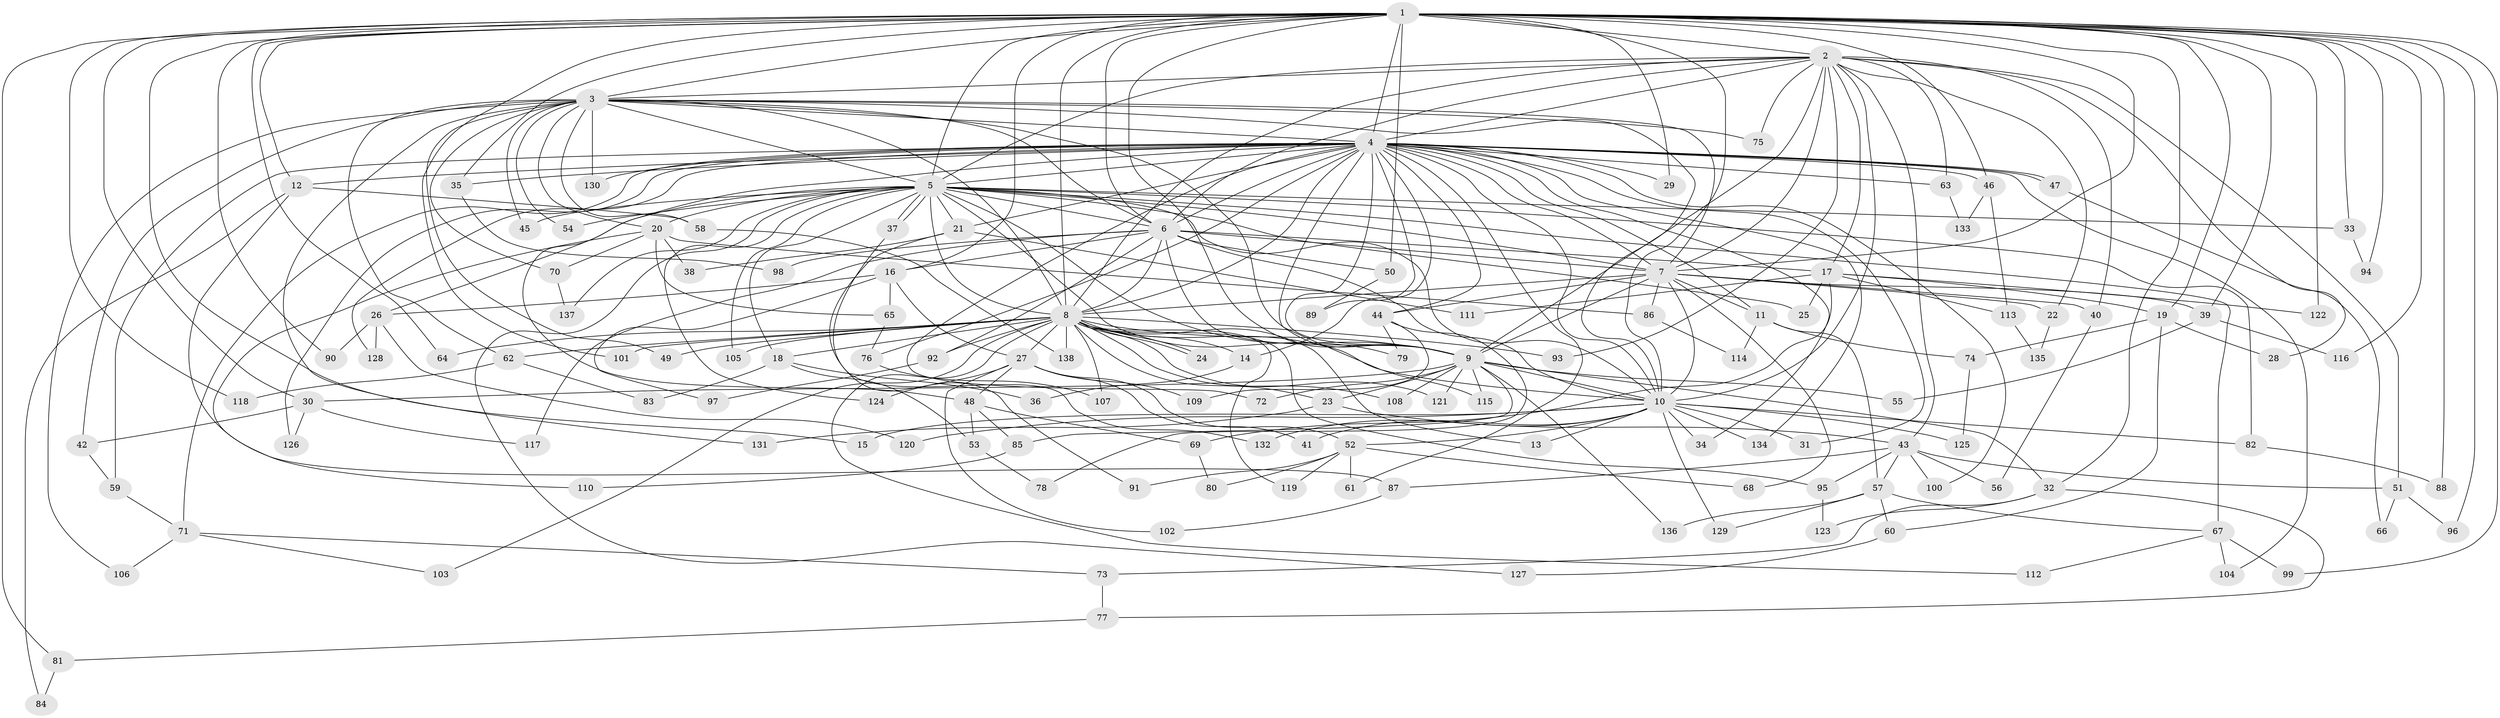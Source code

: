 // Generated by graph-tools (version 1.1) at 2025/45/03/09/25 04:45:52]
// undirected, 138 vertices, 301 edges
graph export_dot {
graph [start="1"]
  node [color=gray90,style=filled];
  1;
  2;
  3;
  4;
  5;
  6;
  7;
  8;
  9;
  10;
  11;
  12;
  13;
  14;
  15;
  16;
  17;
  18;
  19;
  20;
  21;
  22;
  23;
  24;
  25;
  26;
  27;
  28;
  29;
  30;
  31;
  32;
  33;
  34;
  35;
  36;
  37;
  38;
  39;
  40;
  41;
  42;
  43;
  44;
  45;
  46;
  47;
  48;
  49;
  50;
  51;
  52;
  53;
  54;
  55;
  56;
  57;
  58;
  59;
  60;
  61;
  62;
  63;
  64;
  65;
  66;
  67;
  68;
  69;
  70;
  71;
  72;
  73;
  74;
  75;
  76;
  77;
  78;
  79;
  80;
  81;
  82;
  83;
  84;
  85;
  86;
  87;
  88;
  89;
  90;
  91;
  92;
  93;
  94;
  95;
  96;
  97;
  98;
  99;
  100;
  101;
  102;
  103;
  104;
  105;
  106;
  107;
  108;
  109;
  110;
  111;
  112;
  113;
  114;
  115;
  116;
  117;
  118;
  119;
  120;
  121;
  122;
  123;
  124;
  125;
  126;
  127;
  128;
  129;
  130;
  131;
  132;
  133;
  134;
  135;
  136;
  137;
  138;
  1 -- 2;
  1 -- 3;
  1 -- 4;
  1 -- 5;
  1 -- 6;
  1 -- 7;
  1 -- 8;
  1 -- 9;
  1 -- 10;
  1 -- 12;
  1 -- 15;
  1 -- 16;
  1 -- 19;
  1 -- 29;
  1 -- 30;
  1 -- 32;
  1 -- 33;
  1 -- 35;
  1 -- 39;
  1 -- 46;
  1 -- 50;
  1 -- 64;
  1 -- 81;
  1 -- 88;
  1 -- 90;
  1 -- 94;
  1 -- 96;
  1 -- 99;
  1 -- 101;
  1 -- 116;
  1 -- 118;
  1 -- 122;
  2 -- 3;
  2 -- 4;
  2 -- 5;
  2 -- 6;
  2 -- 7;
  2 -- 8;
  2 -- 9;
  2 -- 10;
  2 -- 17;
  2 -- 22;
  2 -- 28;
  2 -- 40;
  2 -- 43;
  2 -- 51;
  2 -- 63;
  2 -- 75;
  2 -- 93;
  3 -- 4;
  3 -- 5;
  3 -- 6;
  3 -- 7;
  3 -- 8;
  3 -- 9;
  3 -- 10;
  3 -- 20;
  3 -- 42;
  3 -- 45;
  3 -- 49;
  3 -- 54;
  3 -- 58;
  3 -- 62;
  3 -- 70;
  3 -- 75;
  3 -- 106;
  3 -- 130;
  3 -- 131;
  4 -- 5;
  4 -- 6;
  4 -- 7;
  4 -- 8;
  4 -- 9;
  4 -- 10;
  4 -- 11;
  4 -- 12;
  4 -- 14;
  4 -- 21;
  4 -- 29;
  4 -- 31;
  4 -- 34;
  4 -- 35;
  4 -- 44;
  4 -- 46;
  4 -- 47;
  4 -- 47;
  4 -- 48;
  4 -- 59;
  4 -- 61;
  4 -- 63;
  4 -- 71;
  4 -- 72;
  4 -- 76;
  4 -- 89;
  4 -- 100;
  4 -- 104;
  4 -- 115;
  4 -- 126;
  4 -- 128;
  4 -- 130;
  4 -- 134;
  5 -- 6;
  5 -- 7;
  5 -- 8;
  5 -- 9;
  5 -- 10;
  5 -- 18;
  5 -- 20;
  5 -- 21;
  5 -- 25;
  5 -- 26;
  5 -- 33;
  5 -- 37;
  5 -- 37;
  5 -- 45;
  5 -- 54;
  5 -- 67;
  5 -- 79;
  5 -- 82;
  5 -- 105;
  5 -- 124;
  5 -- 127;
  5 -- 137;
  6 -- 7;
  6 -- 8;
  6 -- 9;
  6 -- 10;
  6 -- 16;
  6 -- 17;
  6 -- 50;
  6 -- 92;
  6 -- 98;
  6 -- 117;
  7 -- 8;
  7 -- 9;
  7 -- 10;
  7 -- 11;
  7 -- 22;
  7 -- 39;
  7 -- 40;
  7 -- 44;
  7 -- 68;
  7 -- 86;
  8 -- 9;
  8 -- 10;
  8 -- 13;
  8 -- 14;
  8 -- 18;
  8 -- 23;
  8 -- 24;
  8 -- 24;
  8 -- 27;
  8 -- 49;
  8 -- 62;
  8 -- 64;
  8 -- 92;
  8 -- 93;
  8 -- 95;
  8 -- 101;
  8 -- 103;
  8 -- 105;
  8 -- 107;
  8 -- 108;
  8 -- 112;
  8 -- 119;
  8 -- 121;
  8 -- 138;
  9 -- 10;
  9 -- 23;
  9 -- 30;
  9 -- 32;
  9 -- 55;
  9 -- 72;
  9 -- 85;
  9 -- 108;
  9 -- 115;
  9 -- 121;
  9 -- 136;
  10 -- 13;
  10 -- 15;
  10 -- 31;
  10 -- 34;
  10 -- 41;
  10 -- 52;
  10 -- 82;
  10 -- 120;
  10 -- 125;
  10 -- 129;
  10 -- 132;
  10 -- 134;
  11 -- 57;
  11 -- 74;
  11 -- 114;
  12 -- 58;
  12 -- 84;
  12 -- 87;
  14 -- 36;
  16 -- 26;
  16 -- 27;
  16 -- 65;
  16 -- 97;
  17 -- 19;
  17 -- 25;
  17 -- 69;
  17 -- 111;
  17 -- 113;
  17 -- 122;
  18 -- 36;
  18 -- 53;
  18 -- 83;
  19 -- 28;
  19 -- 60;
  19 -- 74;
  20 -- 38;
  20 -- 65;
  20 -- 70;
  20 -- 86;
  20 -- 110;
  21 -- 38;
  21 -- 91;
  21 -- 111;
  22 -- 135;
  23 -- 43;
  23 -- 131;
  26 -- 90;
  26 -- 120;
  26 -- 128;
  27 -- 41;
  27 -- 48;
  27 -- 52;
  27 -- 102;
  27 -- 109;
  27 -- 124;
  30 -- 42;
  30 -- 117;
  30 -- 126;
  32 -- 73;
  32 -- 77;
  32 -- 123;
  33 -- 94;
  35 -- 98;
  37 -- 132;
  39 -- 55;
  39 -- 116;
  40 -- 56;
  42 -- 59;
  43 -- 51;
  43 -- 56;
  43 -- 57;
  43 -- 87;
  43 -- 95;
  43 -- 100;
  44 -- 78;
  44 -- 79;
  44 -- 109;
  46 -- 113;
  46 -- 133;
  47 -- 66;
  48 -- 53;
  48 -- 69;
  48 -- 85;
  50 -- 89;
  51 -- 66;
  51 -- 96;
  52 -- 61;
  52 -- 68;
  52 -- 80;
  52 -- 91;
  52 -- 119;
  53 -- 78;
  57 -- 60;
  57 -- 67;
  57 -- 129;
  57 -- 136;
  58 -- 138;
  59 -- 71;
  60 -- 127;
  62 -- 83;
  62 -- 118;
  63 -- 133;
  65 -- 76;
  67 -- 99;
  67 -- 104;
  67 -- 112;
  69 -- 80;
  70 -- 137;
  71 -- 73;
  71 -- 103;
  71 -- 106;
  73 -- 77;
  74 -- 125;
  76 -- 107;
  77 -- 81;
  81 -- 84;
  82 -- 88;
  85 -- 110;
  86 -- 114;
  87 -- 102;
  92 -- 97;
  95 -- 123;
  113 -- 135;
}
